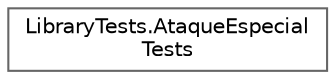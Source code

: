 digraph "Graphical Class Hierarchy"
{
 // INTERACTIVE_SVG=YES
 // LATEX_PDF_SIZE
  bgcolor="transparent";
  edge [fontname=Helvetica,fontsize=10,labelfontname=Helvetica,labelfontsize=10];
  node [fontname=Helvetica,fontsize=10,shape=box,height=0.2,width=0.4];
  rankdir="LR";
  Node0 [id="Node000000",label="LibraryTests.AtaqueEspecial\lTests",height=0.2,width=0.4,color="grey40", fillcolor="white", style="filled",URL="$classLibraryTests_1_1AtaqueEspecialTests.html",tooltip="Esta es la clase AtaqueEspecialTests. Se encarga de comprobar sus funcionalidades."];
}
